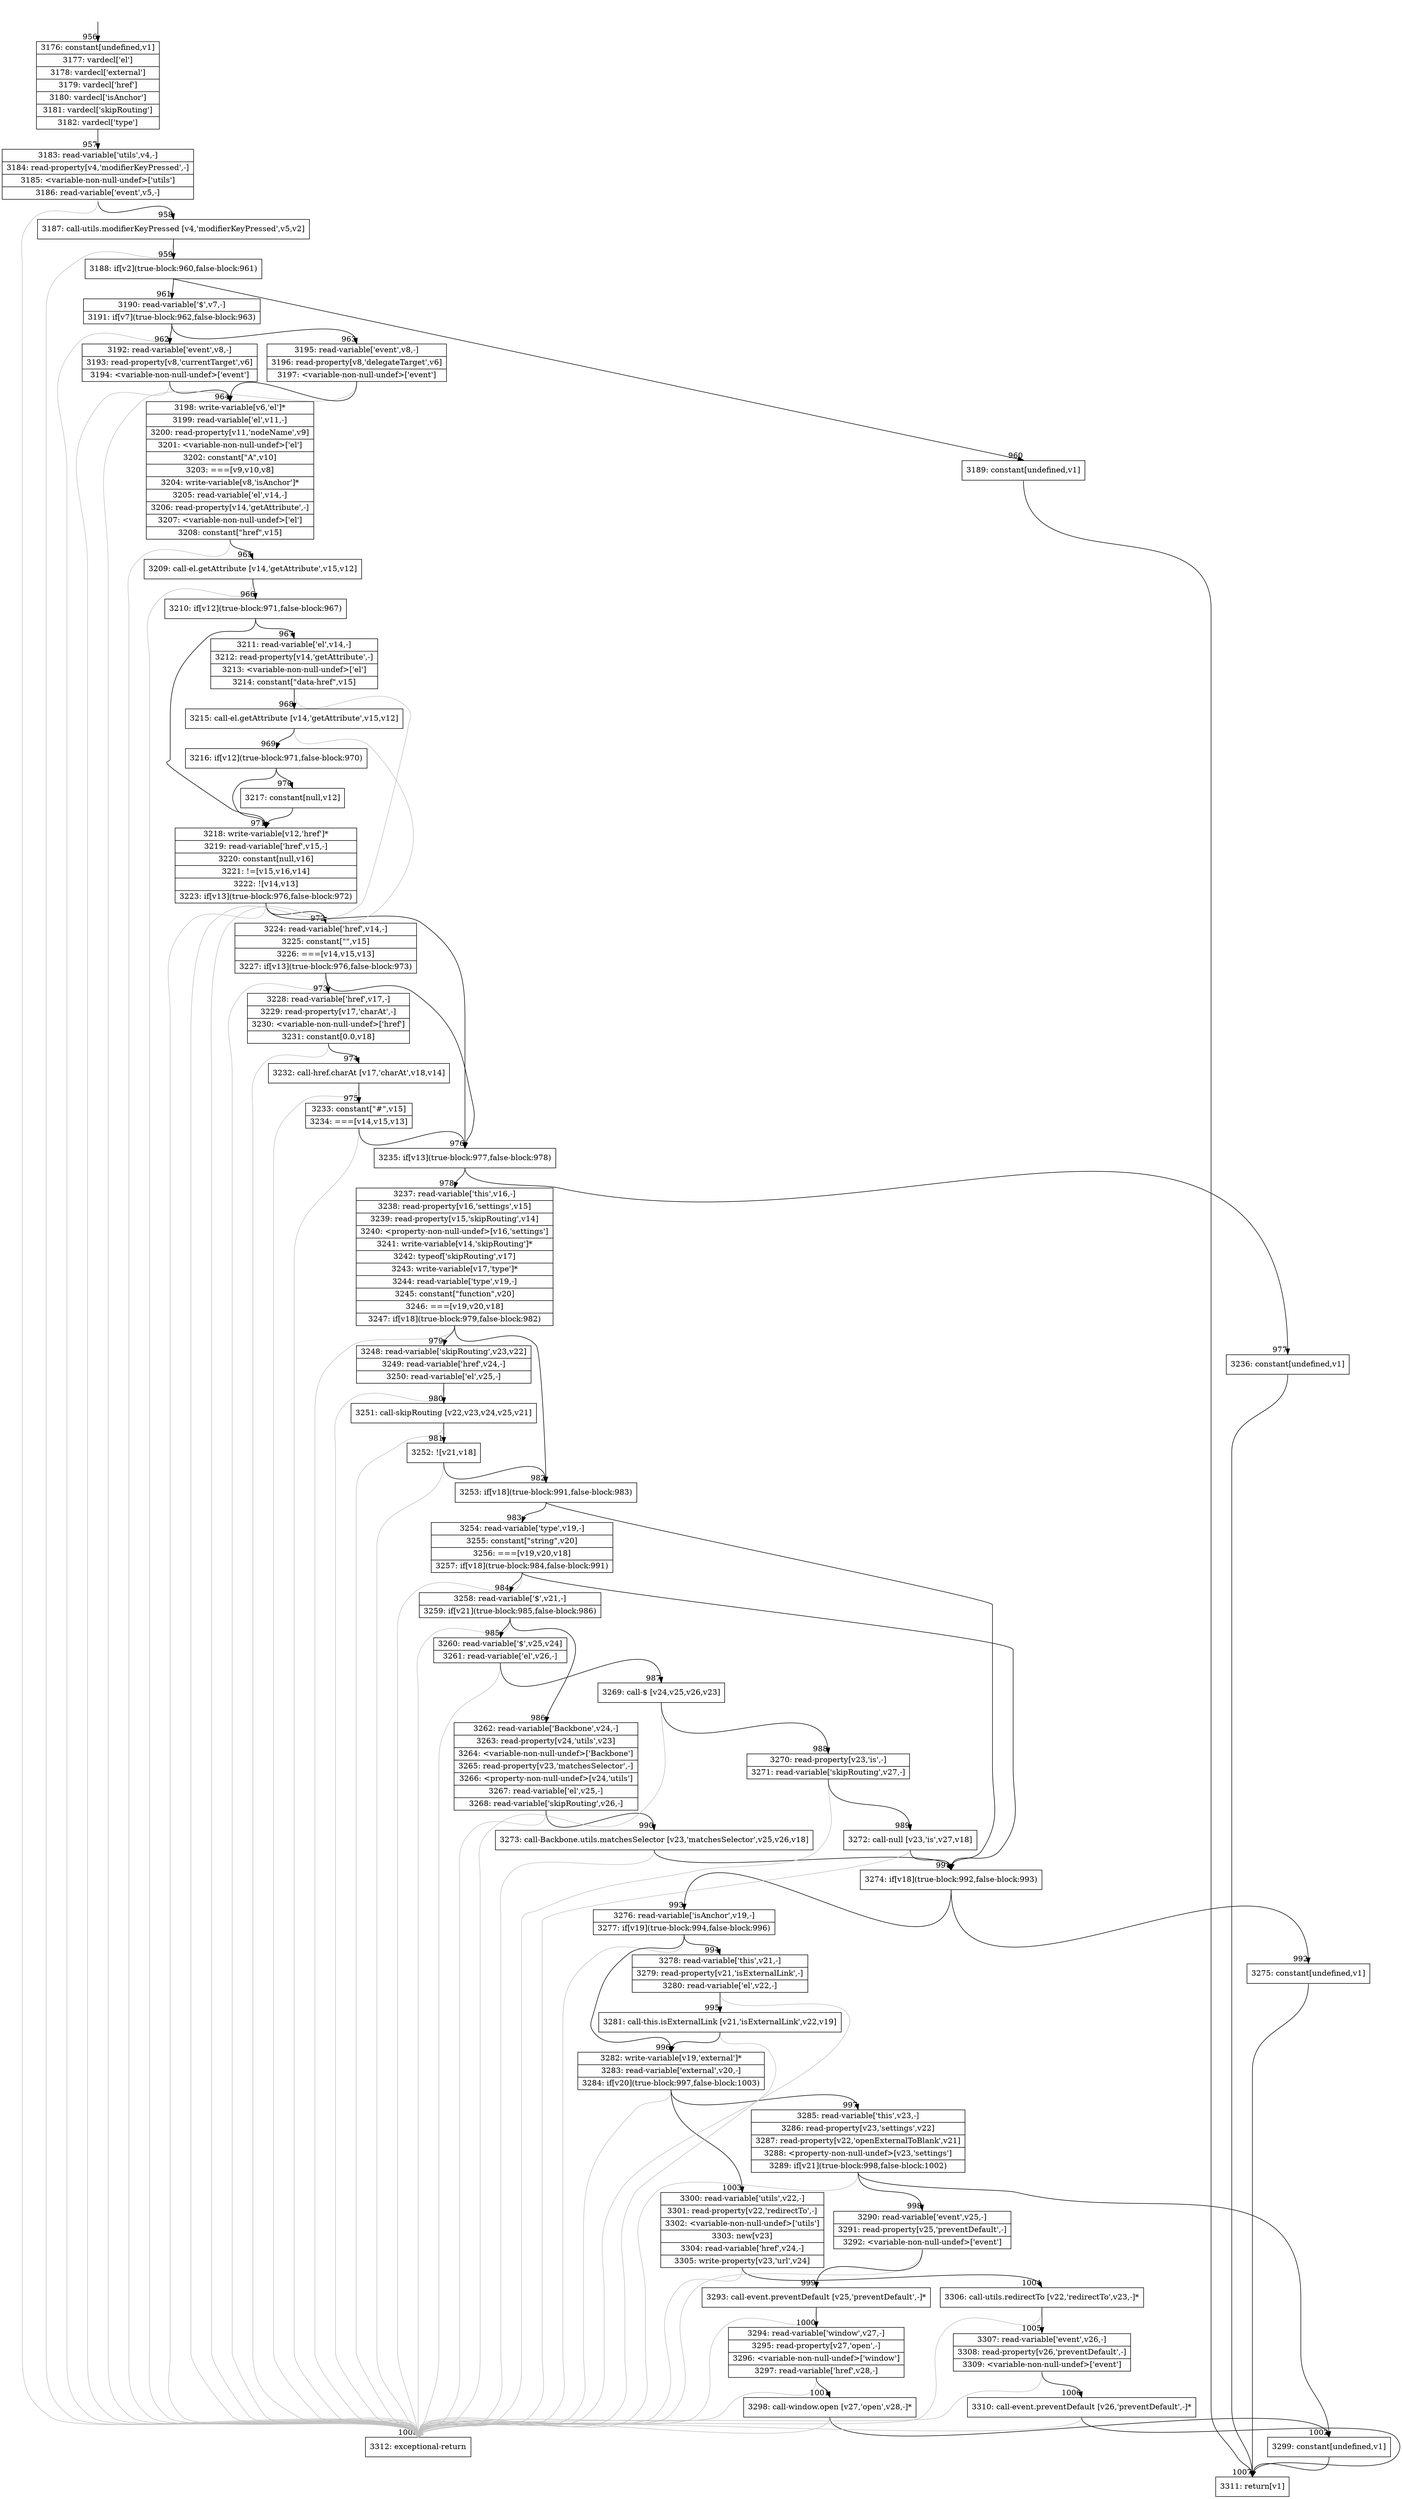 digraph {
rankdir="TD"
BB_entry88[shape=none,label=""];
BB_entry88 -> BB956 [tailport=s, headport=n, headlabel="    956"]
BB956 [shape=record label="{3176: constant[undefined,v1]|3177: vardecl['el']|3178: vardecl['external']|3179: vardecl['href']|3180: vardecl['isAnchor']|3181: vardecl['skipRouting']|3182: vardecl['type']}" ] 
BB956 -> BB957 [tailport=s, headport=n, headlabel="      957"]
BB957 [shape=record label="{3183: read-variable['utils',v4,-]|3184: read-property[v4,'modifierKeyPressed',-]|3185: \<variable-non-null-undef\>['utils']|3186: read-variable['event',v5,-]}" ] 
BB957 -> BB958 [tailport=s, headport=n, headlabel="      958"]
BB957 -> BB1008 [tailport=s, headport=n, color=gray, headlabel="      1008"]
BB958 [shape=record label="{3187: call-utils.modifierKeyPressed [v4,'modifierKeyPressed',v5,v2]}" ] 
BB958 -> BB959 [tailport=s, headport=n, headlabel="      959"]
BB958 -> BB1008 [tailport=s, headport=n, color=gray]
BB959 [shape=record label="{3188: if[v2](true-block:960,false-block:961)}" ] 
BB959 -> BB960 [tailport=s, headport=n, headlabel="      960"]
BB959 -> BB961 [tailport=s, headport=n, headlabel="      961"]
BB960 [shape=record label="{3189: constant[undefined,v1]}" ] 
BB960 -> BB1007 [tailport=s, headport=n, headlabel="      1007"]
BB961 [shape=record label="{3190: read-variable['$',v7,-]|3191: if[v7](true-block:962,false-block:963)}" ] 
BB961 -> BB962 [tailport=s, headport=n, headlabel="      962"]
BB961 -> BB963 [tailport=s, headport=n, headlabel="      963"]
BB961 -> BB1008 [tailport=s, headport=n, color=gray]
BB962 [shape=record label="{3192: read-variable['event',v8,-]|3193: read-property[v8,'currentTarget',v6]|3194: \<variable-non-null-undef\>['event']}" ] 
BB962 -> BB964 [tailport=s, headport=n, headlabel="      964"]
BB962 -> BB1008 [tailport=s, headport=n, color=gray]
BB963 [shape=record label="{3195: read-variable['event',v8,-]|3196: read-property[v8,'delegateTarget',v6]|3197: \<variable-non-null-undef\>['event']}" ] 
BB963 -> BB964 [tailport=s, headport=n]
BB963 -> BB1008 [tailport=s, headport=n, color=gray]
BB964 [shape=record label="{3198: write-variable[v6,'el']*|3199: read-variable['el',v11,-]|3200: read-property[v11,'nodeName',v9]|3201: \<variable-non-null-undef\>['el']|3202: constant[\"A\",v10]|3203: ===[v9,v10,v8]|3204: write-variable[v8,'isAnchor']*|3205: read-variable['el',v14,-]|3206: read-property[v14,'getAttribute',-]|3207: \<variable-non-null-undef\>['el']|3208: constant[\"href\",v15]}" ] 
BB964 -> BB965 [tailport=s, headport=n, headlabel="      965"]
BB964 -> BB1008 [tailport=s, headport=n, color=gray]
BB965 [shape=record label="{3209: call-el.getAttribute [v14,'getAttribute',v15,v12]}" ] 
BB965 -> BB966 [tailport=s, headport=n, headlabel="      966"]
BB965 -> BB1008 [tailport=s, headport=n, color=gray]
BB966 [shape=record label="{3210: if[v12](true-block:971,false-block:967)}" ] 
BB966 -> BB971 [tailport=s, headport=n, headlabel="      971"]
BB966 -> BB967 [tailport=s, headport=n, headlabel="      967"]
BB967 [shape=record label="{3211: read-variable['el',v14,-]|3212: read-property[v14,'getAttribute',-]|3213: \<variable-non-null-undef\>['el']|3214: constant[\"data-href\",v15]}" ] 
BB967 -> BB968 [tailport=s, headport=n, headlabel="      968"]
BB967 -> BB1008 [tailport=s, headport=n, color=gray]
BB968 [shape=record label="{3215: call-el.getAttribute [v14,'getAttribute',v15,v12]}" ] 
BB968 -> BB969 [tailport=s, headport=n, headlabel="      969"]
BB968 -> BB1008 [tailport=s, headport=n, color=gray]
BB969 [shape=record label="{3216: if[v12](true-block:971,false-block:970)}" ] 
BB969 -> BB971 [tailport=s, headport=n]
BB969 -> BB970 [tailport=s, headport=n, headlabel="      970"]
BB970 [shape=record label="{3217: constant[null,v12]}" ] 
BB970 -> BB971 [tailport=s, headport=n]
BB971 [shape=record label="{3218: write-variable[v12,'href']*|3219: read-variable['href',v15,-]|3220: constant[null,v16]|3221: !=[v15,v16,v14]|3222: ![v14,v13]|3223: if[v13](true-block:976,false-block:972)}" ] 
BB971 -> BB976 [tailport=s, headport=n, headlabel="      976"]
BB971 -> BB972 [tailport=s, headport=n, headlabel="      972"]
BB971 -> BB1008 [tailport=s, headport=n, color=gray]
BB972 [shape=record label="{3224: read-variable['href',v14,-]|3225: constant[\"\",v15]|3226: ===[v14,v15,v13]|3227: if[v13](true-block:976,false-block:973)}" ] 
BB972 -> BB976 [tailport=s, headport=n]
BB972 -> BB973 [tailport=s, headport=n, headlabel="      973"]
BB972 -> BB1008 [tailport=s, headport=n, color=gray]
BB973 [shape=record label="{3228: read-variable['href',v17,-]|3229: read-property[v17,'charAt',-]|3230: \<variable-non-null-undef\>['href']|3231: constant[0.0,v18]}" ] 
BB973 -> BB974 [tailport=s, headport=n, headlabel="      974"]
BB973 -> BB1008 [tailport=s, headport=n, color=gray]
BB974 [shape=record label="{3232: call-href.charAt [v17,'charAt',v18,v14]}" ] 
BB974 -> BB975 [tailport=s, headport=n, headlabel="      975"]
BB974 -> BB1008 [tailport=s, headport=n, color=gray]
BB975 [shape=record label="{3233: constant[\"#\",v15]|3234: ===[v14,v15,v13]}" ] 
BB975 -> BB976 [tailport=s, headport=n]
BB975 -> BB1008 [tailport=s, headport=n, color=gray]
BB976 [shape=record label="{3235: if[v13](true-block:977,false-block:978)}" ] 
BB976 -> BB977 [tailport=s, headport=n, headlabel="      977"]
BB976 -> BB978 [tailport=s, headport=n, headlabel="      978"]
BB977 [shape=record label="{3236: constant[undefined,v1]}" ] 
BB977 -> BB1007 [tailport=s, headport=n]
BB978 [shape=record label="{3237: read-variable['this',v16,-]|3238: read-property[v16,'settings',v15]|3239: read-property[v15,'skipRouting',v14]|3240: \<property-non-null-undef\>[v16,'settings']|3241: write-variable[v14,'skipRouting']*|3242: typeof['skipRouting',v17]|3243: write-variable[v17,'type']*|3244: read-variable['type',v19,-]|3245: constant[\"function\",v20]|3246: ===[v19,v20,v18]|3247: if[v18](true-block:979,false-block:982)}" ] 
BB978 -> BB982 [tailport=s, headport=n, headlabel="      982"]
BB978 -> BB979 [tailport=s, headport=n, headlabel="      979"]
BB978 -> BB1008 [tailport=s, headport=n, color=gray]
BB979 [shape=record label="{3248: read-variable['skipRouting',v23,v22]|3249: read-variable['href',v24,-]|3250: read-variable['el',v25,-]}" ] 
BB979 -> BB980 [tailport=s, headport=n, headlabel="      980"]
BB979 -> BB1008 [tailport=s, headport=n, color=gray]
BB980 [shape=record label="{3251: call-skipRouting [v22,v23,v24,v25,v21]}" ] 
BB980 -> BB981 [tailport=s, headport=n, headlabel="      981"]
BB980 -> BB1008 [tailport=s, headport=n, color=gray]
BB981 [shape=record label="{3252: ![v21,v18]}" ] 
BB981 -> BB982 [tailport=s, headport=n]
BB981 -> BB1008 [tailport=s, headport=n, color=gray]
BB982 [shape=record label="{3253: if[v18](true-block:991,false-block:983)}" ] 
BB982 -> BB991 [tailport=s, headport=n, headlabel="      991"]
BB982 -> BB983 [tailport=s, headport=n, headlabel="      983"]
BB983 [shape=record label="{3254: read-variable['type',v19,-]|3255: constant[\"string\",v20]|3256: ===[v19,v20,v18]|3257: if[v18](true-block:984,false-block:991)}" ] 
BB983 -> BB991 [tailport=s, headport=n]
BB983 -> BB984 [tailport=s, headport=n, headlabel="      984"]
BB983 -> BB1008 [tailport=s, headport=n, color=gray]
BB984 [shape=record label="{3258: read-variable['$',v21,-]|3259: if[v21](true-block:985,false-block:986)}" ] 
BB984 -> BB985 [tailport=s, headport=n, headlabel="      985"]
BB984 -> BB986 [tailport=s, headport=n, headlabel="      986"]
BB984 -> BB1008 [tailport=s, headport=n, color=gray]
BB985 [shape=record label="{3260: read-variable['$',v25,v24]|3261: read-variable['el',v26,-]}" ] 
BB985 -> BB987 [tailport=s, headport=n, headlabel="      987"]
BB985 -> BB1008 [tailport=s, headport=n, color=gray]
BB986 [shape=record label="{3262: read-variable['Backbone',v24,-]|3263: read-property[v24,'utils',v23]|3264: \<variable-non-null-undef\>['Backbone']|3265: read-property[v23,'matchesSelector',-]|3266: \<property-non-null-undef\>[v24,'utils']|3267: read-variable['el',v25,-]|3268: read-variable['skipRouting',v26,-]}" ] 
BB986 -> BB990 [tailport=s, headport=n, headlabel="      990"]
BB986 -> BB1008 [tailport=s, headport=n, color=gray]
BB987 [shape=record label="{3269: call-$ [v24,v25,v26,v23]}" ] 
BB987 -> BB988 [tailport=s, headport=n, headlabel="      988"]
BB987 -> BB1008 [tailport=s, headport=n, color=gray]
BB988 [shape=record label="{3270: read-property[v23,'is',-]|3271: read-variable['skipRouting',v27,-]}" ] 
BB988 -> BB989 [tailport=s, headport=n, headlabel="      989"]
BB988 -> BB1008 [tailport=s, headport=n, color=gray]
BB989 [shape=record label="{3272: call-null [v23,'is',v27,v18]}" ] 
BB989 -> BB991 [tailport=s, headport=n]
BB989 -> BB1008 [tailport=s, headport=n, color=gray]
BB990 [shape=record label="{3273: call-Backbone.utils.matchesSelector [v23,'matchesSelector',v25,v26,v18]}" ] 
BB990 -> BB991 [tailport=s, headport=n]
BB990 -> BB1008 [tailport=s, headport=n, color=gray]
BB991 [shape=record label="{3274: if[v18](true-block:992,false-block:993)}" ] 
BB991 -> BB992 [tailport=s, headport=n, headlabel="      992"]
BB991 -> BB993 [tailport=s, headport=n, headlabel="      993"]
BB992 [shape=record label="{3275: constant[undefined,v1]}" ] 
BB992 -> BB1007 [tailport=s, headport=n]
BB993 [shape=record label="{3276: read-variable['isAnchor',v19,-]|3277: if[v19](true-block:994,false-block:996)}" ] 
BB993 -> BB996 [tailport=s, headport=n, headlabel="      996"]
BB993 -> BB994 [tailport=s, headport=n, headlabel="      994"]
BB993 -> BB1008 [tailport=s, headport=n, color=gray]
BB994 [shape=record label="{3278: read-variable['this',v21,-]|3279: read-property[v21,'isExternalLink',-]|3280: read-variable['el',v22,-]}" ] 
BB994 -> BB995 [tailport=s, headport=n, headlabel="      995"]
BB994 -> BB1008 [tailport=s, headport=n, color=gray]
BB995 [shape=record label="{3281: call-this.isExternalLink [v21,'isExternalLink',v22,v19]}" ] 
BB995 -> BB996 [tailport=s, headport=n]
BB995 -> BB1008 [tailport=s, headport=n, color=gray]
BB996 [shape=record label="{3282: write-variable[v19,'external']*|3283: read-variable['external',v20,-]|3284: if[v20](true-block:997,false-block:1003)}" ] 
BB996 -> BB997 [tailport=s, headport=n, headlabel="      997"]
BB996 -> BB1003 [tailport=s, headport=n, headlabel="      1003"]
BB996 -> BB1008 [tailport=s, headport=n, color=gray]
BB997 [shape=record label="{3285: read-variable['this',v23,-]|3286: read-property[v23,'settings',v22]|3287: read-property[v22,'openExternalToBlank',v21]|3288: \<property-non-null-undef\>[v23,'settings']|3289: if[v21](true-block:998,false-block:1002)}" ] 
BB997 -> BB998 [tailport=s, headport=n, headlabel="      998"]
BB997 -> BB1002 [tailport=s, headport=n, headlabel="      1002"]
BB997 -> BB1008 [tailport=s, headport=n, color=gray]
BB998 [shape=record label="{3290: read-variable['event',v25,-]|3291: read-property[v25,'preventDefault',-]|3292: \<variable-non-null-undef\>['event']}" ] 
BB998 -> BB999 [tailport=s, headport=n, headlabel="      999"]
BB998 -> BB1008 [tailport=s, headport=n, color=gray]
BB999 [shape=record label="{3293: call-event.preventDefault [v25,'preventDefault',-]*}" ] 
BB999 -> BB1000 [tailport=s, headport=n, headlabel="      1000"]
BB999 -> BB1008 [tailport=s, headport=n, color=gray]
BB1000 [shape=record label="{3294: read-variable['window',v27,-]|3295: read-property[v27,'open',-]|3296: \<variable-non-null-undef\>['window']|3297: read-variable['href',v28,-]}" ] 
BB1000 -> BB1001 [tailport=s, headport=n, headlabel="      1001"]
BB1000 -> BB1008 [tailport=s, headport=n, color=gray]
BB1001 [shape=record label="{3298: call-window.open [v27,'open',v28,-]*}" ] 
BB1001 -> BB1002 [tailport=s, headport=n]
BB1001 -> BB1008 [tailport=s, headport=n, color=gray]
BB1002 [shape=record label="{3299: constant[undefined,v1]}" ] 
BB1002 -> BB1007 [tailport=s, headport=n]
BB1003 [shape=record label="{3300: read-variable['utils',v22,-]|3301: read-property[v22,'redirectTo',-]|3302: \<variable-non-null-undef\>['utils']|3303: new[v23]|3304: read-variable['href',v24,-]|3305: write-property[v23,'url',v24]}" ] 
BB1003 -> BB1004 [tailport=s, headport=n, headlabel="      1004"]
BB1003 -> BB1008 [tailport=s, headport=n, color=gray]
BB1004 [shape=record label="{3306: call-utils.redirectTo [v22,'redirectTo',v23,-]*}" ] 
BB1004 -> BB1005 [tailport=s, headport=n, headlabel="      1005"]
BB1004 -> BB1008 [tailport=s, headport=n, color=gray]
BB1005 [shape=record label="{3307: read-variable['event',v26,-]|3308: read-property[v26,'preventDefault',-]|3309: \<variable-non-null-undef\>['event']}" ] 
BB1005 -> BB1006 [tailport=s, headport=n, headlabel="      1006"]
BB1005 -> BB1008 [tailport=s, headport=n, color=gray]
BB1006 [shape=record label="{3310: call-event.preventDefault [v26,'preventDefault',-]*}" ] 
BB1006 -> BB1007 [tailport=s, headport=n]
BB1006 -> BB1008 [tailport=s, headport=n, color=gray]
BB1007 [shape=record label="{3311: return[v1]}" ] 
BB1008 [shape=record label="{3312: exceptional-return}" ] 
//#$~ 941
}
